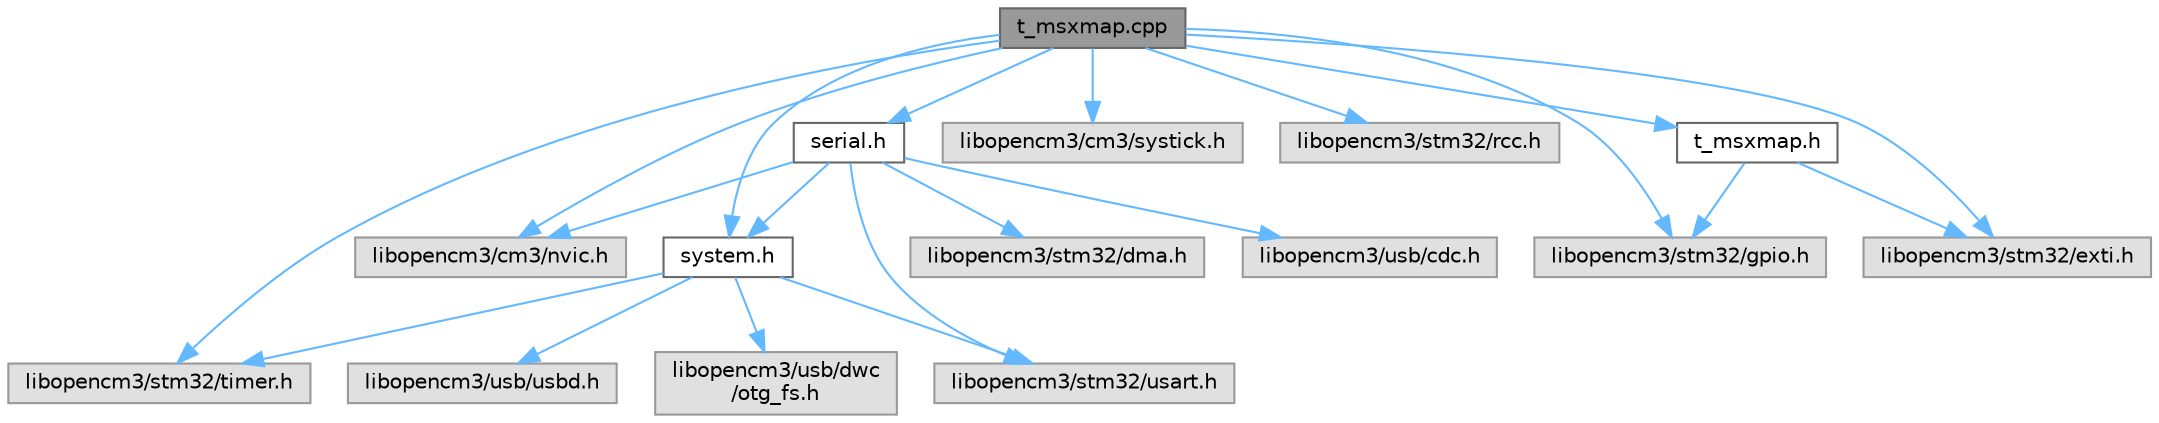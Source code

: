 digraph "t_msxmap.cpp"
{
 // LATEX_PDF_SIZE
  bgcolor="transparent";
  edge [fontname=Helvetica,fontsize=10,labelfontname=Helvetica,labelfontsize=10];
  node [fontname=Helvetica,fontsize=10,shape=box,height=0.2,width=0.4];
  Node1 [label="t_msxmap.cpp",height=0.2,width=0.4,color="gray40", fillcolor="grey60", style="filled", fontcolor="black",tooltip="General port initializations, complementary string function and mounts data of MSX adapter changes"];
  Node1 -> Node2 [color="steelblue1",style="solid"];
  Node2 [label="libopencm3/cm3/nvic.h",height=0.2,width=0.4,color="grey60", fillcolor="#E0E0E0", style="filled",tooltip=" "];
  Node1 -> Node3 [color="steelblue1",style="solid"];
  Node3 [label="libopencm3/cm3/systick.h",height=0.2,width=0.4,color="grey60", fillcolor="#E0E0E0", style="filled",tooltip=" "];
  Node1 -> Node4 [color="steelblue1",style="solid"];
  Node4 [label="libopencm3/stm32/rcc.h",height=0.2,width=0.4,color="grey60", fillcolor="#E0E0E0", style="filled",tooltip=" "];
  Node1 -> Node5 [color="steelblue1",style="solid"];
  Node5 [label="libopencm3/stm32/gpio.h",height=0.2,width=0.4,color="grey60", fillcolor="#E0E0E0", style="filled",tooltip=" "];
  Node1 -> Node6 [color="steelblue1",style="solid"];
  Node6 [label="libopencm3/stm32/exti.h",height=0.2,width=0.4,color="grey60", fillcolor="#E0E0E0", style="filled",tooltip=" "];
  Node1 -> Node7 [color="steelblue1",style="solid"];
  Node7 [label="libopencm3/stm32/timer.h",height=0.2,width=0.4,color="grey60", fillcolor="#E0E0E0", style="filled",tooltip=" "];
  Node1 -> Node8 [color="steelblue1",style="solid"];
  Node8 [label="t_msxmap.h",height=0.2,width=0.4,color="grey40", fillcolor="white", style="filled",URL="$t__msxmap_8h.html",tooltip="General port initializations, complementary string function and mounts data of MSX adapter changes...."];
  Node8 -> Node5 [color="steelblue1",style="solid"];
  Node8 -> Node6 [color="steelblue1",style="solid"];
  Node1 -> Node9 [color="steelblue1",style="solid"];
  Node9 [label="system.h",height=0.2,width=0.4,color="grey40", fillcolor="white", style="filled",URL="$system_8h.html",tooltip="System main definitions of the project. Header file of tester-ps2-msx.cpp."];
  Node9 -> Node10 [color="steelblue1",style="solid"];
  Node10 [label="libopencm3/stm32/usart.h",height=0.2,width=0.4,color="grey60", fillcolor="#E0E0E0", style="filled",tooltip=" "];
  Node9 -> Node7 [color="steelblue1",style="solid"];
  Node9 -> Node11 [color="steelblue1",style="solid"];
  Node11 [label="libopencm3/usb/usbd.h",height=0.2,width=0.4,color="grey60", fillcolor="#E0E0E0", style="filled",tooltip=" "];
  Node9 -> Node12 [color="steelblue1",style="solid"];
  Node12 [label="libopencm3/usb/dwc\l/otg_fs.h",height=0.2,width=0.4,color="grey60", fillcolor="#E0E0E0", style="filled",tooltip=" "];
  Node1 -> Node13 [color="steelblue1",style="solid"];
  Node13 [label="serial.h",height=0.2,width=0.4,color="grey40", fillcolor="white", style="filled",URL="$serial_8h.html",tooltip="USART with DMA support routines on STM32F1 and STM32F4. Header file of serial.c."];
  Node13 -> Node14 [color="steelblue1",style="solid"];
  Node14 [label="libopencm3/stm32/dma.h",height=0.2,width=0.4,color="grey60", fillcolor="#E0E0E0", style="filled",tooltip=" "];
  Node13 -> Node2 [color="steelblue1",style="solid"];
  Node13 -> Node10 [color="steelblue1",style="solid"];
  Node13 -> Node15 [color="steelblue1",style="solid"];
  Node15 [label="libopencm3/usb/cdc.h",height=0.2,width=0.4,color="grey60", fillcolor="#E0E0E0", style="filled",tooltip=" "];
  Node13 -> Node9 [color="steelblue1",style="solid"];
}
